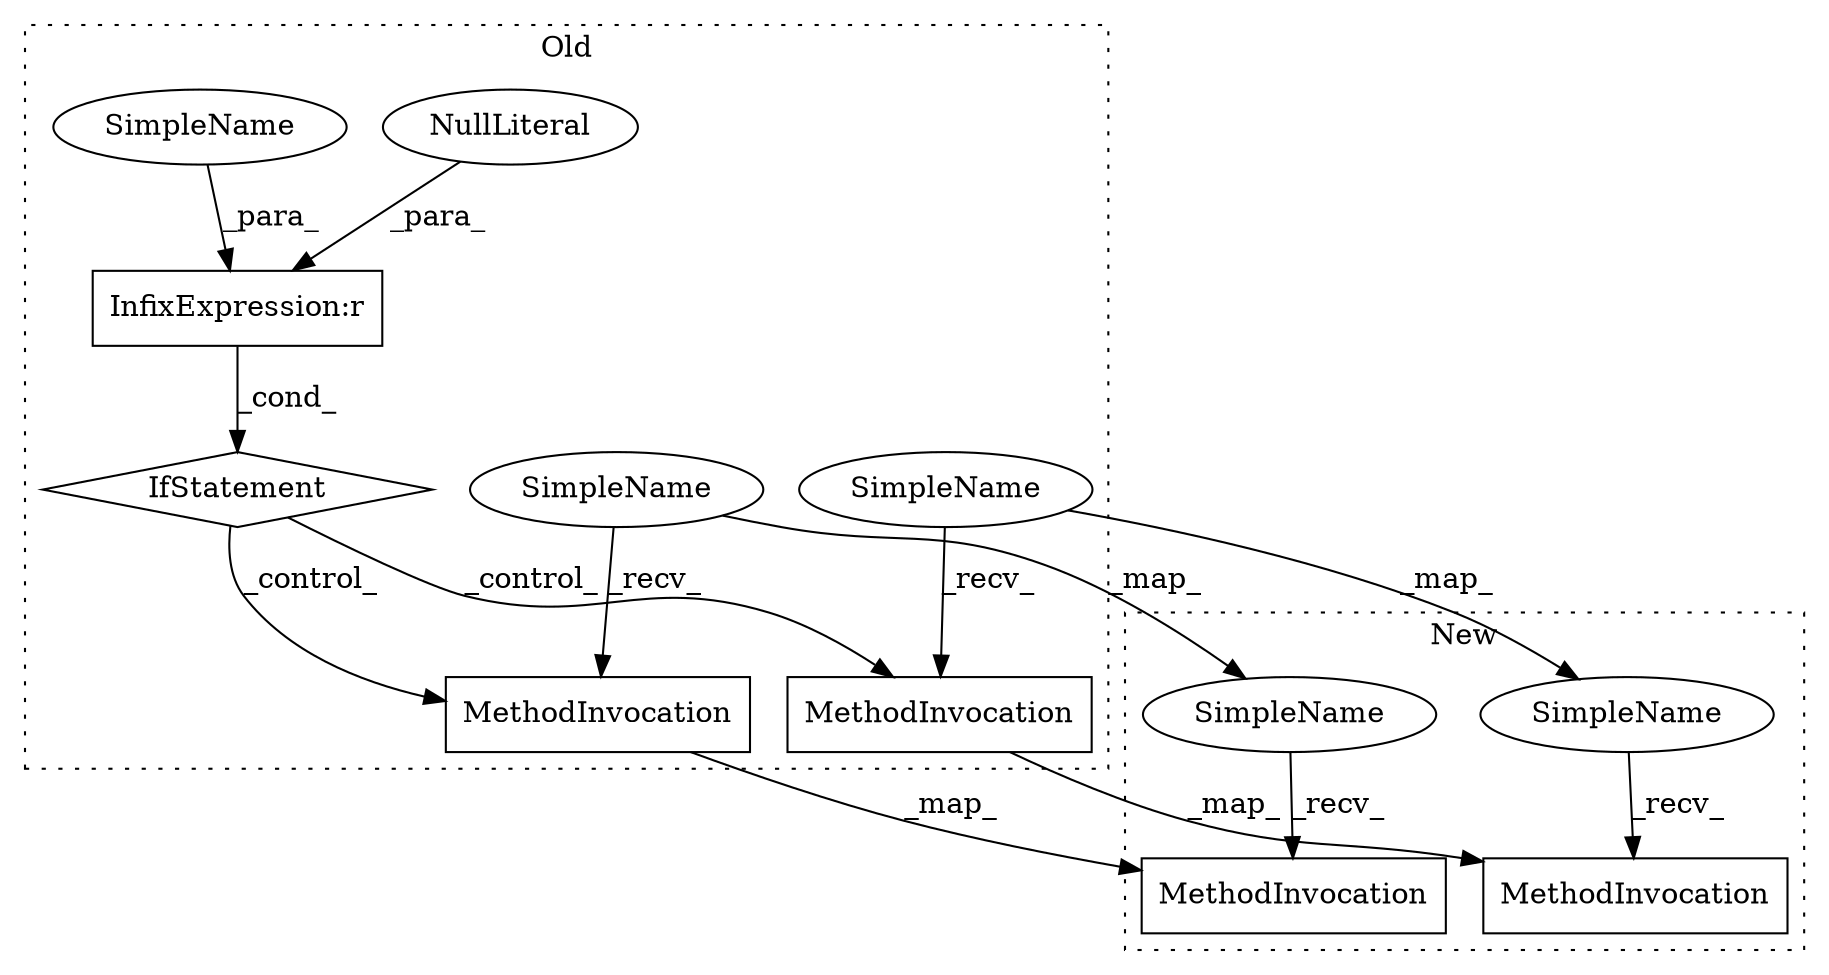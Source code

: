 digraph G {
subgraph cluster0 {
1 [label="IfStatement" a="25" s="6884,6906" l="4,2" shape="diamond"];
3 [label="MethodInvocation" a="32" s="6991,7035" l="12,1" shape="box"];
5 [label="MethodInvocation" a="32" s="7061,7103" l="12,1" shape="box"];
6 [label="NullLiteral" a="33" s="6902" l="4" shape="ellipse"];
8 [label="SimpleName" a="42" s="6980" l="10" shape="ellipse"];
10 [label="SimpleName" a="42" s="6888" l="10" shape="ellipse"];
11 [label="SimpleName" a="42" s="7050" l="10" shape="ellipse"];
12 [label="InfixExpression:r" a="27" s="6898" l="4" shape="box"];
label = "Old";
style="dotted";
}
subgraph cluster1 {
2 [label="MethodInvocation" a="32" s="7862,7904" l="12,1" shape="box"];
4 [label="MethodInvocation" a="32" s="7805,7849" l="12,1" shape="box"];
7 [label="SimpleName" a="42" s="7860" l="1" shape="ellipse"];
9 [label="SimpleName" a="42" s="7803" l="1" shape="ellipse"];
label = "New";
style="dotted";
}
1 -> 5 [label="_control_"];
1 -> 3 [label="_control_"];
3 -> 4 [label="_map_"];
5 -> 2 [label="_map_"];
6 -> 12 [label="_para_"];
7 -> 2 [label="_recv_"];
8 -> 3 [label="_recv_"];
8 -> 9 [label="_map_"];
9 -> 4 [label="_recv_"];
10 -> 12 [label="_para_"];
11 -> 7 [label="_map_"];
11 -> 5 [label="_recv_"];
12 -> 1 [label="_cond_"];
}